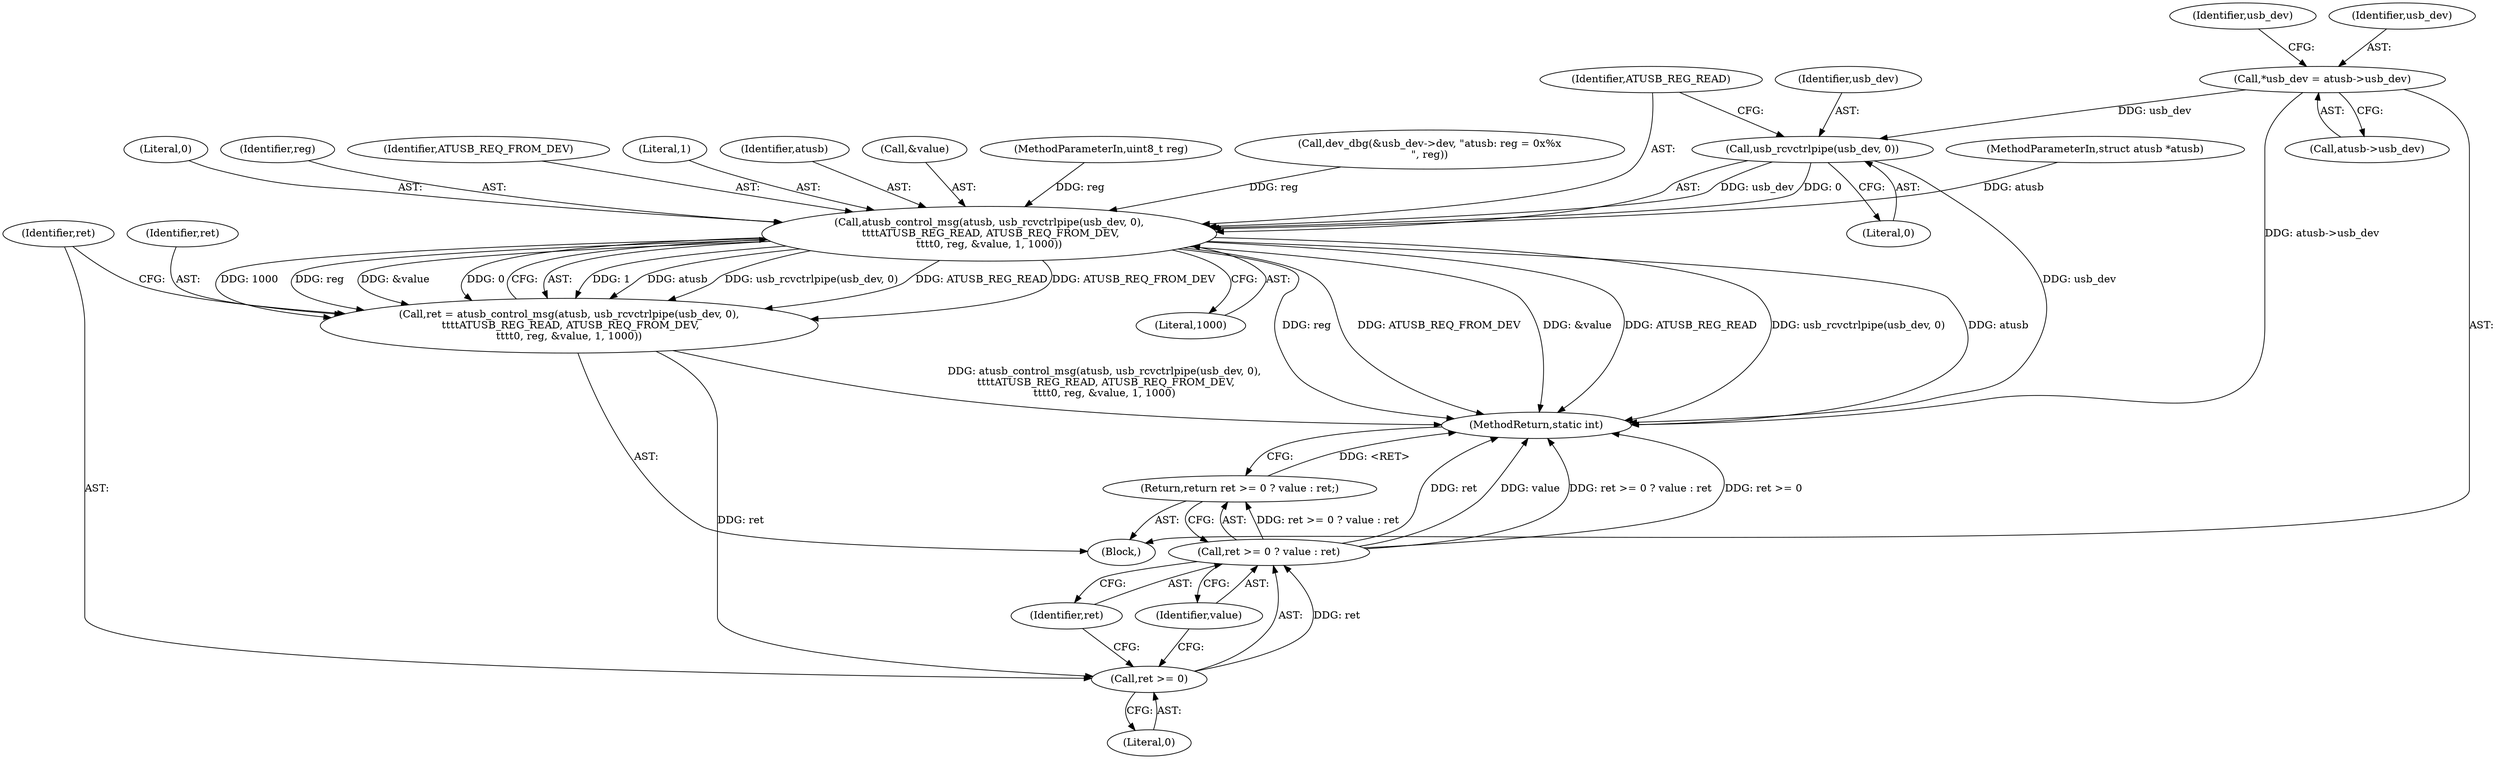 digraph "1_linux_05a974efa4bdf6e2a150e3f27dc6fcf0a9ad5655_1@pointer" {
"1000105" [label="(Call,*usb_dev = atusb->usb_dev)"];
"1000123" [label="(Call,usb_rcvctrlpipe(usb_dev, 0))"];
"1000121" [label="(Call,atusb_control_msg(atusb, usb_rcvctrlpipe(usb_dev, 0),\n \t\t\t\tATUSB_REG_READ, ATUSB_REQ_FROM_DEV,\n\t\t\t\t0, reg, &value, 1, 1000))"];
"1000119" [label="(Call,ret = atusb_control_msg(atusb, usb_rcvctrlpipe(usb_dev, 0),\n \t\t\t\tATUSB_REG_READ, ATUSB_REQ_FROM_DEV,\n\t\t\t\t0, reg, &value, 1, 1000))"];
"1000136" [label="(Call,ret >= 0)"];
"1000135" [label="(Call,ret >= 0 ? value : ret)"];
"1000134" [label="(Return,return ret >= 0 ? value : ret;)"];
"1000119" [label="(Call,ret = atusb_control_msg(atusb, usb_rcvctrlpipe(usb_dev, 0),\n \t\t\t\tATUSB_REG_READ, ATUSB_REQ_FROM_DEV,\n\t\t\t\t0, reg, &value, 1, 1000))"];
"1000135" [label="(Call,ret >= 0 ? value : ret)"];
"1000138" [label="(Literal,0)"];
"1000103" [label="(Block,)"];
"1000128" [label="(Literal,0)"];
"1000129" [label="(Identifier,reg)"];
"1000115" [label="(Identifier,usb_dev)"];
"1000127" [label="(Identifier,ATUSB_REQ_FROM_DEV)"];
"1000132" [label="(Literal,1)"];
"1000122" [label="(Identifier,atusb)"];
"1000130" [label="(Call,&value)"];
"1000136" [label="(Call,ret >= 0)"];
"1000107" [label="(Call,atusb->usb_dev)"];
"1000125" [label="(Literal,0)"];
"1000140" [label="(Identifier,ret)"];
"1000134" [label="(Return,return ret >= 0 ? value : ret;)"];
"1000121" [label="(Call,atusb_control_msg(atusb, usb_rcvctrlpipe(usb_dev, 0),\n \t\t\t\tATUSB_REG_READ, ATUSB_REQ_FROM_DEV,\n\t\t\t\t0, reg, &value, 1, 1000))"];
"1000133" [label="(Literal,1000)"];
"1000102" [label="(MethodParameterIn,uint8_t reg)"];
"1000141" [label="(MethodReturn,static int)"];
"1000112" [label="(Call,dev_dbg(&usb_dev->dev, \"atusb: reg = 0x%x\n\", reg))"];
"1000126" [label="(Identifier,ATUSB_REG_READ)"];
"1000105" [label="(Call,*usb_dev = atusb->usb_dev)"];
"1000101" [label="(MethodParameterIn,struct atusb *atusb)"];
"1000139" [label="(Identifier,value)"];
"1000120" [label="(Identifier,ret)"];
"1000106" [label="(Identifier,usb_dev)"];
"1000137" [label="(Identifier,ret)"];
"1000123" [label="(Call,usb_rcvctrlpipe(usb_dev, 0))"];
"1000124" [label="(Identifier,usb_dev)"];
"1000105" -> "1000103"  [label="AST: "];
"1000105" -> "1000107"  [label="CFG: "];
"1000106" -> "1000105"  [label="AST: "];
"1000107" -> "1000105"  [label="AST: "];
"1000115" -> "1000105"  [label="CFG: "];
"1000105" -> "1000141"  [label="DDG: atusb->usb_dev"];
"1000105" -> "1000123"  [label="DDG: usb_dev"];
"1000123" -> "1000121"  [label="AST: "];
"1000123" -> "1000125"  [label="CFG: "];
"1000124" -> "1000123"  [label="AST: "];
"1000125" -> "1000123"  [label="AST: "];
"1000126" -> "1000123"  [label="CFG: "];
"1000123" -> "1000141"  [label="DDG: usb_dev"];
"1000123" -> "1000121"  [label="DDG: usb_dev"];
"1000123" -> "1000121"  [label="DDG: 0"];
"1000121" -> "1000119"  [label="AST: "];
"1000121" -> "1000133"  [label="CFG: "];
"1000122" -> "1000121"  [label="AST: "];
"1000126" -> "1000121"  [label="AST: "];
"1000127" -> "1000121"  [label="AST: "];
"1000128" -> "1000121"  [label="AST: "];
"1000129" -> "1000121"  [label="AST: "];
"1000130" -> "1000121"  [label="AST: "];
"1000132" -> "1000121"  [label="AST: "];
"1000133" -> "1000121"  [label="AST: "];
"1000119" -> "1000121"  [label="CFG: "];
"1000121" -> "1000141"  [label="DDG: reg"];
"1000121" -> "1000141"  [label="DDG: ATUSB_REQ_FROM_DEV"];
"1000121" -> "1000141"  [label="DDG: &value"];
"1000121" -> "1000141"  [label="DDG: ATUSB_REG_READ"];
"1000121" -> "1000141"  [label="DDG: usb_rcvctrlpipe(usb_dev, 0)"];
"1000121" -> "1000141"  [label="DDG: atusb"];
"1000121" -> "1000119"  [label="DDG: 1"];
"1000121" -> "1000119"  [label="DDG: atusb"];
"1000121" -> "1000119"  [label="DDG: usb_rcvctrlpipe(usb_dev, 0)"];
"1000121" -> "1000119"  [label="DDG: ATUSB_REG_READ"];
"1000121" -> "1000119"  [label="DDG: ATUSB_REQ_FROM_DEV"];
"1000121" -> "1000119"  [label="DDG: 1000"];
"1000121" -> "1000119"  [label="DDG: reg"];
"1000121" -> "1000119"  [label="DDG: &value"];
"1000121" -> "1000119"  [label="DDG: 0"];
"1000101" -> "1000121"  [label="DDG: atusb"];
"1000112" -> "1000121"  [label="DDG: reg"];
"1000102" -> "1000121"  [label="DDG: reg"];
"1000119" -> "1000103"  [label="AST: "];
"1000120" -> "1000119"  [label="AST: "];
"1000137" -> "1000119"  [label="CFG: "];
"1000119" -> "1000141"  [label="DDG: atusb_control_msg(atusb, usb_rcvctrlpipe(usb_dev, 0),\n \t\t\t\tATUSB_REG_READ, ATUSB_REQ_FROM_DEV,\n\t\t\t\t0, reg, &value, 1, 1000)"];
"1000119" -> "1000136"  [label="DDG: ret"];
"1000136" -> "1000135"  [label="AST: "];
"1000136" -> "1000138"  [label="CFG: "];
"1000137" -> "1000136"  [label="AST: "];
"1000138" -> "1000136"  [label="AST: "];
"1000139" -> "1000136"  [label="CFG: "];
"1000140" -> "1000136"  [label="CFG: "];
"1000136" -> "1000135"  [label="DDG: ret"];
"1000135" -> "1000134"  [label="AST: "];
"1000135" -> "1000139"  [label="CFG: "];
"1000135" -> "1000140"  [label="CFG: "];
"1000139" -> "1000135"  [label="AST: "];
"1000140" -> "1000135"  [label="AST: "];
"1000134" -> "1000135"  [label="CFG: "];
"1000135" -> "1000141"  [label="DDG: ret"];
"1000135" -> "1000141"  [label="DDG: value"];
"1000135" -> "1000141"  [label="DDG: ret >= 0 ? value : ret"];
"1000135" -> "1000141"  [label="DDG: ret >= 0"];
"1000135" -> "1000134"  [label="DDG: ret >= 0 ? value : ret"];
"1000134" -> "1000103"  [label="AST: "];
"1000141" -> "1000134"  [label="CFG: "];
"1000134" -> "1000141"  [label="DDG: <RET>"];
}
